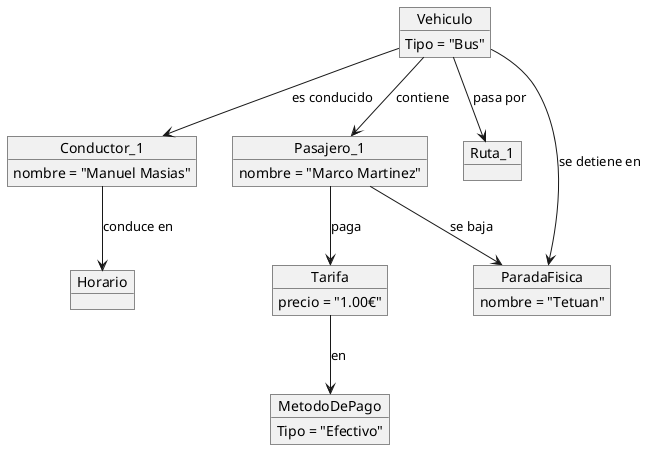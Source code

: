 @startuml

object Vehiculo {
  Tipo = "Bus"
}

object Conductor_1 {
  nombre = "Manuel Masias"
}

object Pasajero_1 {
  nombre = "Marco Martinez"
}

object Ruta_1 {
}

object Horario {
}

object Tarifa {
  precio = "1.00€"
}

object ParadaFisica {
  nombre = "Tetuan"
}

object MetodoDePago {
  Tipo = "Efectivo"
}

Vehiculo --> Conductor_1 : es conducido
Vehiculo --> Pasajero_1 : contiene
Vehiculo --> Ruta_1 : pasa por
Vehiculo --> ParadaFisica : se detiene en 



Conductor_1 --> Horario : conduce en


Pasajero_1 --> Tarifa : paga
Pasajero_1 --> ParadaFisica : se baja

Tarifa --> MetodoDePago : en

@enduml

